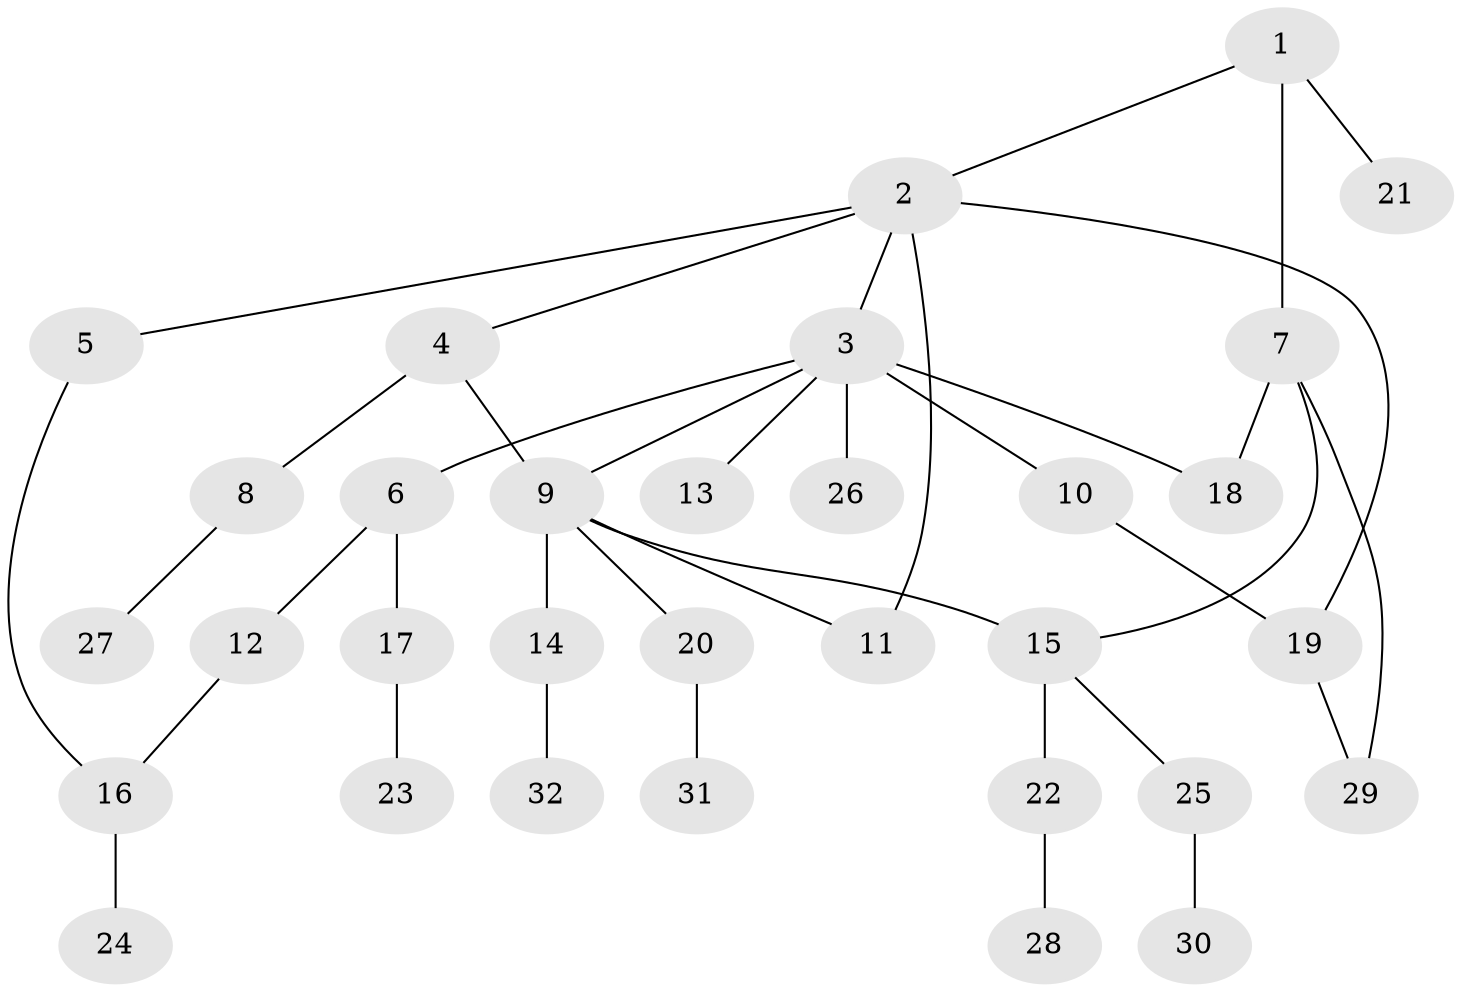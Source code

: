 // original degree distribution, {5: 0.031746031746031744, 7: 0.015873015873015872, 9: 0.015873015873015872, 2: 0.30158730158730157, 4: 0.047619047619047616, 3: 0.14285714285714285, 1: 0.42857142857142855, 8: 0.015873015873015872}
// Generated by graph-tools (version 1.1) at 2025/48/03/04/25 22:48:56]
// undirected, 32 vertices, 38 edges
graph export_dot {
  node [color=gray90,style=filled];
  1;
  2;
  3;
  4;
  5;
  6;
  7;
  8;
  9;
  10;
  11;
  12;
  13;
  14;
  15;
  16;
  17;
  18;
  19;
  20;
  21;
  22;
  23;
  24;
  25;
  26;
  27;
  28;
  29;
  30;
  31;
  32;
  1 -- 2 [weight=1.0];
  1 -- 7 [weight=2.0];
  1 -- 21 [weight=1.0];
  2 -- 3 [weight=1.0];
  2 -- 4 [weight=1.0];
  2 -- 5 [weight=1.0];
  2 -- 11 [weight=1.0];
  2 -- 19 [weight=1.0];
  3 -- 6 [weight=1.0];
  3 -- 9 [weight=1.0];
  3 -- 10 [weight=1.0];
  3 -- 13 [weight=1.0];
  3 -- 18 [weight=2.0];
  3 -- 26 [weight=1.0];
  4 -- 8 [weight=2.0];
  4 -- 9 [weight=1.0];
  5 -- 16 [weight=1.0];
  6 -- 12 [weight=1.0];
  6 -- 17 [weight=1.0];
  7 -- 15 [weight=1.0];
  7 -- 18 [weight=1.0];
  7 -- 29 [weight=1.0];
  8 -- 27 [weight=1.0];
  9 -- 11 [weight=1.0];
  9 -- 14 [weight=1.0];
  9 -- 15 [weight=1.0];
  9 -- 20 [weight=2.0];
  10 -- 19 [weight=1.0];
  12 -- 16 [weight=1.0];
  14 -- 32 [weight=1.0];
  15 -- 22 [weight=2.0];
  15 -- 25 [weight=1.0];
  16 -- 24 [weight=1.0];
  17 -- 23 [weight=1.0];
  19 -- 29 [weight=1.0];
  20 -- 31 [weight=1.0];
  22 -- 28 [weight=1.0];
  25 -- 30 [weight=1.0];
}
